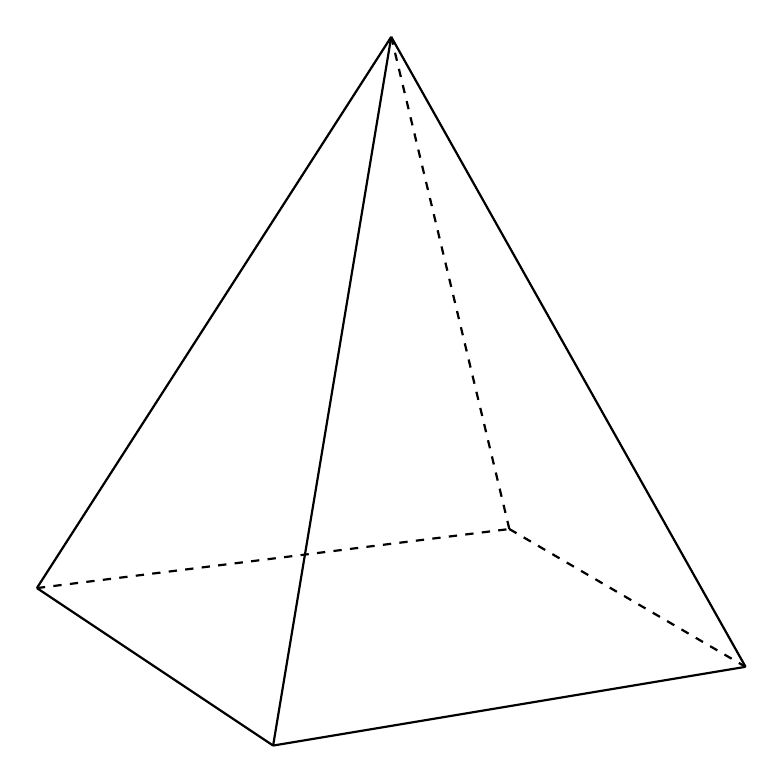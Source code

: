 \begin{tikzpicture}
	\node (0) at (0.5, 5) {};
	\node (1) at (-4, -2) {};
	\node (2) at (-1, -4) {};
	\node (3) at (5, -3) {};
	\node (4) at (2, -1.25) {};
	
	\draw [thick] (1.center) to (2.center);
	\draw [thick] (2.center) to (0.center);
	\draw [thick] (0.center) to (1.center);
	\draw [thick] (0.center) to (3.center);
	\draw [thick] (3.center) to (2.center);
	\draw [dashed,thick] (1.center) to (4.center);
	\draw [dashed,thick] (4.center) to (3.center);
	\draw [dashed,thick] (4.center) to (0.center);
\end{tikzpicture}
